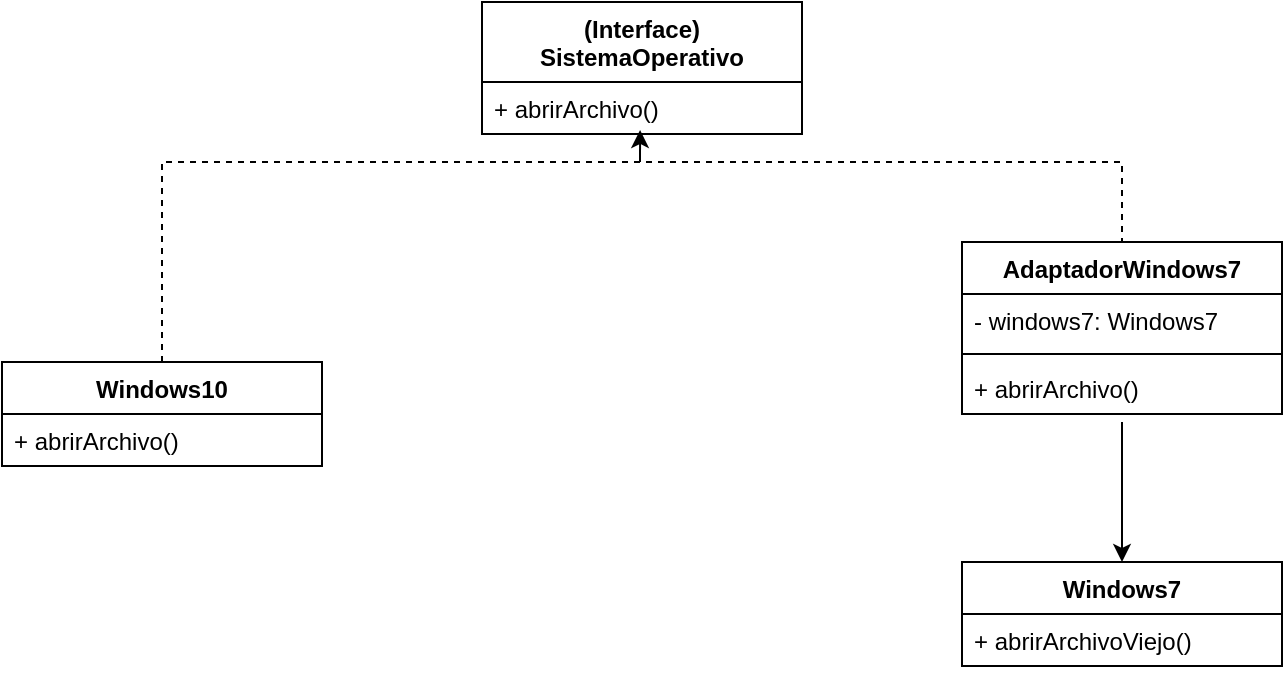 <mxfile version="26.0.2">
  <diagram name="Página-1" id="mWzyyj7yfb463BbhoNG-">
    <mxGraphModel grid="1" page="1" gridSize="10" guides="1" tooltips="1" connect="1" arrows="1" fold="1" pageScale="1" pageWidth="827" pageHeight="1169" math="0" shadow="0">
      <root>
        <mxCell id="0" />
        <mxCell id="1" parent="0" />
        <mxCell id="Og8iz1hL-nDukpKKi40g-1" value="(Interface)&lt;div&gt;SistemaOperativo&lt;/div&gt;" style="swimlane;fontStyle=1;align=center;verticalAlign=top;childLayout=stackLayout;horizontal=1;startSize=40;horizontalStack=0;resizeParent=1;resizeParentMax=0;resizeLast=0;collapsible=1;marginBottom=0;whiteSpace=wrap;html=1;" vertex="1" parent="1">
          <mxGeometry x="320" y="80" width="160" height="66" as="geometry" />
        </mxCell>
        <mxCell id="Og8iz1hL-nDukpKKi40g-4" value="+ abrirArchivo()" style="text;strokeColor=none;fillColor=none;align=left;verticalAlign=top;spacingLeft=4;spacingRight=4;overflow=hidden;rotatable=0;points=[[0,0.5],[1,0.5]];portConstraint=eastwest;whiteSpace=wrap;html=1;" vertex="1" parent="Og8iz1hL-nDukpKKi40g-1">
          <mxGeometry y="40" width="160" height="26" as="geometry" />
        </mxCell>
        <mxCell id="Og8iz1hL-nDukpKKi40g-5" value="Windows10" style="swimlane;fontStyle=1;align=center;verticalAlign=top;childLayout=stackLayout;horizontal=1;startSize=26;horizontalStack=0;resizeParent=1;resizeParentMax=0;resizeLast=0;collapsible=1;marginBottom=0;whiteSpace=wrap;html=1;" vertex="1" parent="1">
          <mxGeometry x="80" y="260" width="160" height="52" as="geometry" />
        </mxCell>
        <mxCell id="Og8iz1hL-nDukpKKi40g-8" value="+ abrirArchivo()" style="text;strokeColor=none;fillColor=none;align=left;verticalAlign=top;spacingLeft=4;spacingRight=4;overflow=hidden;rotatable=0;points=[[0,0.5],[1,0.5]];portConstraint=eastwest;whiteSpace=wrap;html=1;" vertex="1" parent="Og8iz1hL-nDukpKKi40g-5">
          <mxGeometry y="26" width="160" height="26" as="geometry" />
        </mxCell>
        <mxCell id="Og8iz1hL-nDukpKKi40g-9" value=" Windows7" style="swimlane;fontStyle=1;align=center;verticalAlign=top;childLayout=stackLayout;horizontal=1;startSize=26;horizontalStack=0;resizeParent=1;resizeParentMax=0;resizeLast=0;collapsible=1;marginBottom=0;whiteSpace=wrap;html=1;" vertex="1" parent="1">
          <mxGeometry x="560" y="360" width="160" height="52" as="geometry" />
        </mxCell>
        <mxCell id="Og8iz1hL-nDukpKKi40g-12" value=" + abrirArchivoViejo()" style="text;strokeColor=none;fillColor=none;align=left;verticalAlign=top;spacingLeft=4;spacingRight=4;overflow=hidden;rotatable=0;points=[[0,0.5],[1,0.5]];portConstraint=eastwest;whiteSpace=wrap;html=1;" vertex="1" parent="Og8iz1hL-nDukpKKi40g-9">
          <mxGeometry y="26" width="160" height="26" as="geometry" />
        </mxCell>
        <mxCell id="Og8iz1hL-nDukpKKi40g-13" value="AdaptadorWindows7" style="swimlane;fontStyle=1;align=center;verticalAlign=top;childLayout=stackLayout;horizontal=1;startSize=26;horizontalStack=0;resizeParent=1;resizeParentMax=0;resizeLast=0;collapsible=1;marginBottom=0;whiteSpace=wrap;html=1;" vertex="1" parent="1">
          <mxGeometry x="560" y="200" width="160" height="86" as="geometry" />
        </mxCell>
        <mxCell id="Og8iz1hL-nDukpKKi40g-14" value="- windows7: Windows7" style="text;strokeColor=none;fillColor=none;align=left;verticalAlign=top;spacingLeft=4;spacingRight=4;overflow=hidden;rotatable=0;points=[[0,0.5],[1,0.5]];portConstraint=eastwest;whiteSpace=wrap;html=1;" vertex="1" parent="Og8iz1hL-nDukpKKi40g-13">
          <mxGeometry y="26" width="160" height="26" as="geometry" />
        </mxCell>
        <mxCell id="Og8iz1hL-nDukpKKi40g-15" value="" style="line;strokeWidth=1;fillColor=none;align=left;verticalAlign=middle;spacingTop=-1;spacingLeft=3;spacingRight=3;rotatable=0;labelPosition=right;points=[];portConstraint=eastwest;strokeColor=inherit;" vertex="1" parent="Og8iz1hL-nDukpKKi40g-13">
          <mxGeometry y="52" width="160" height="8" as="geometry" />
        </mxCell>
        <mxCell id="Og8iz1hL-nDukpKKi40g-16" value="+ abrirArchivo()" style="text;strokeColor=none;fillColor=none;align=left;verticalAlign=top;spacingLeft=4;spacingRight=4;overflow=hidden;rotatable=0;points=[[0,0.5],[1,0.5]];portConstraint=eastwest;whiteSpace=wrap;html=1;" vertex="1" parent="Og8iz1hL-nDukpKKi40g-13">
          <mxGeometry y="60" width="160" height="26" as="geometry" />
        </mxCell>
        <mxCell id="Og8iz1hL-nDukpKKi40g-17" value="" style="endArrow=none;dashed=1;html=1;rounded=0;entryX=0.5;entryY=0;entryDx=0;entryDy=0;exitX=0.5;exitY=0;exitDx=0;exitDy=0;" edge="1" parent="1" source="Og8iz1hL-nDukpKKi40g-5" target="Og8iz1hL-nDukpKKi40g-13">
          <mxGeometry width="50" height="50" relative="1" as="geometry">
            <mxPoint x="390" y="430" as="sourcePoint" />
            <mxPoint x="440" y="380" as="targetPoint" />
            <Array as="points">
              <mxPoint x="160" y="160" />
              <mxPoint x="640" y="160" />
            </Array>
          </mxGeometry>
        </mxCell>
        <mxCell id="Og8iz1hL-nDukpKKi40g-18" value="" style="endArrow=classic;html=1;rounded=0;entryX=0.494;entryY=0.923;entryDx=0;entryDy=0;entryPerimeter=0;" edge="1" parent="1" target="Og8iz1hL-nDukpKKi40g-4">
          <mxGeometry width="50" height="50" relative="1" as="geometry">
            <mxPoint x="399" y="160" as="sourcePoint" />
            <mxPoint x="440" y="180" as="targetPoint" />
          </mxGeometry>
        </mxCell>
        <mxCell id="Og8iz1hL-nDukpKKi40g-19" value="" style="endArrow=classic;html=1;rounded=0;entryX=0.5;entryY=0;entryDx=0;entryDy=0;" edge="1" parent="1" target="Og8iz1hL-nDukpKKi40g-9">
          <mxGeometry width="50" height="50" relative="1" as="geometry">
            <mxPoint x="640" y="290" as="sourcePoint" />
            <mxPoint x="440" y="180" as="targetPoint" />
          </mxGeometry>
        </mxCell>
      </root>
    </mxGraphModel>
  </diagram>
</mxfile>
